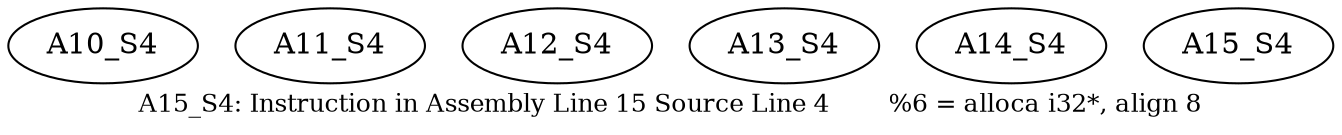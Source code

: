 digraph{
	node [ ]
	edge [ ]
	A10_S4 [ ]
	A11_S4 [ ]
	A12_S4 [ ]
	A13_S4 [ ]
	A14_S4 [ ]
	A15_S4 [ ]
	label = "A15_S4: Instruction in Assembly Line 15 Source Line 4	%6 = alloca i32*, align 8"	fontsize = "12"
}